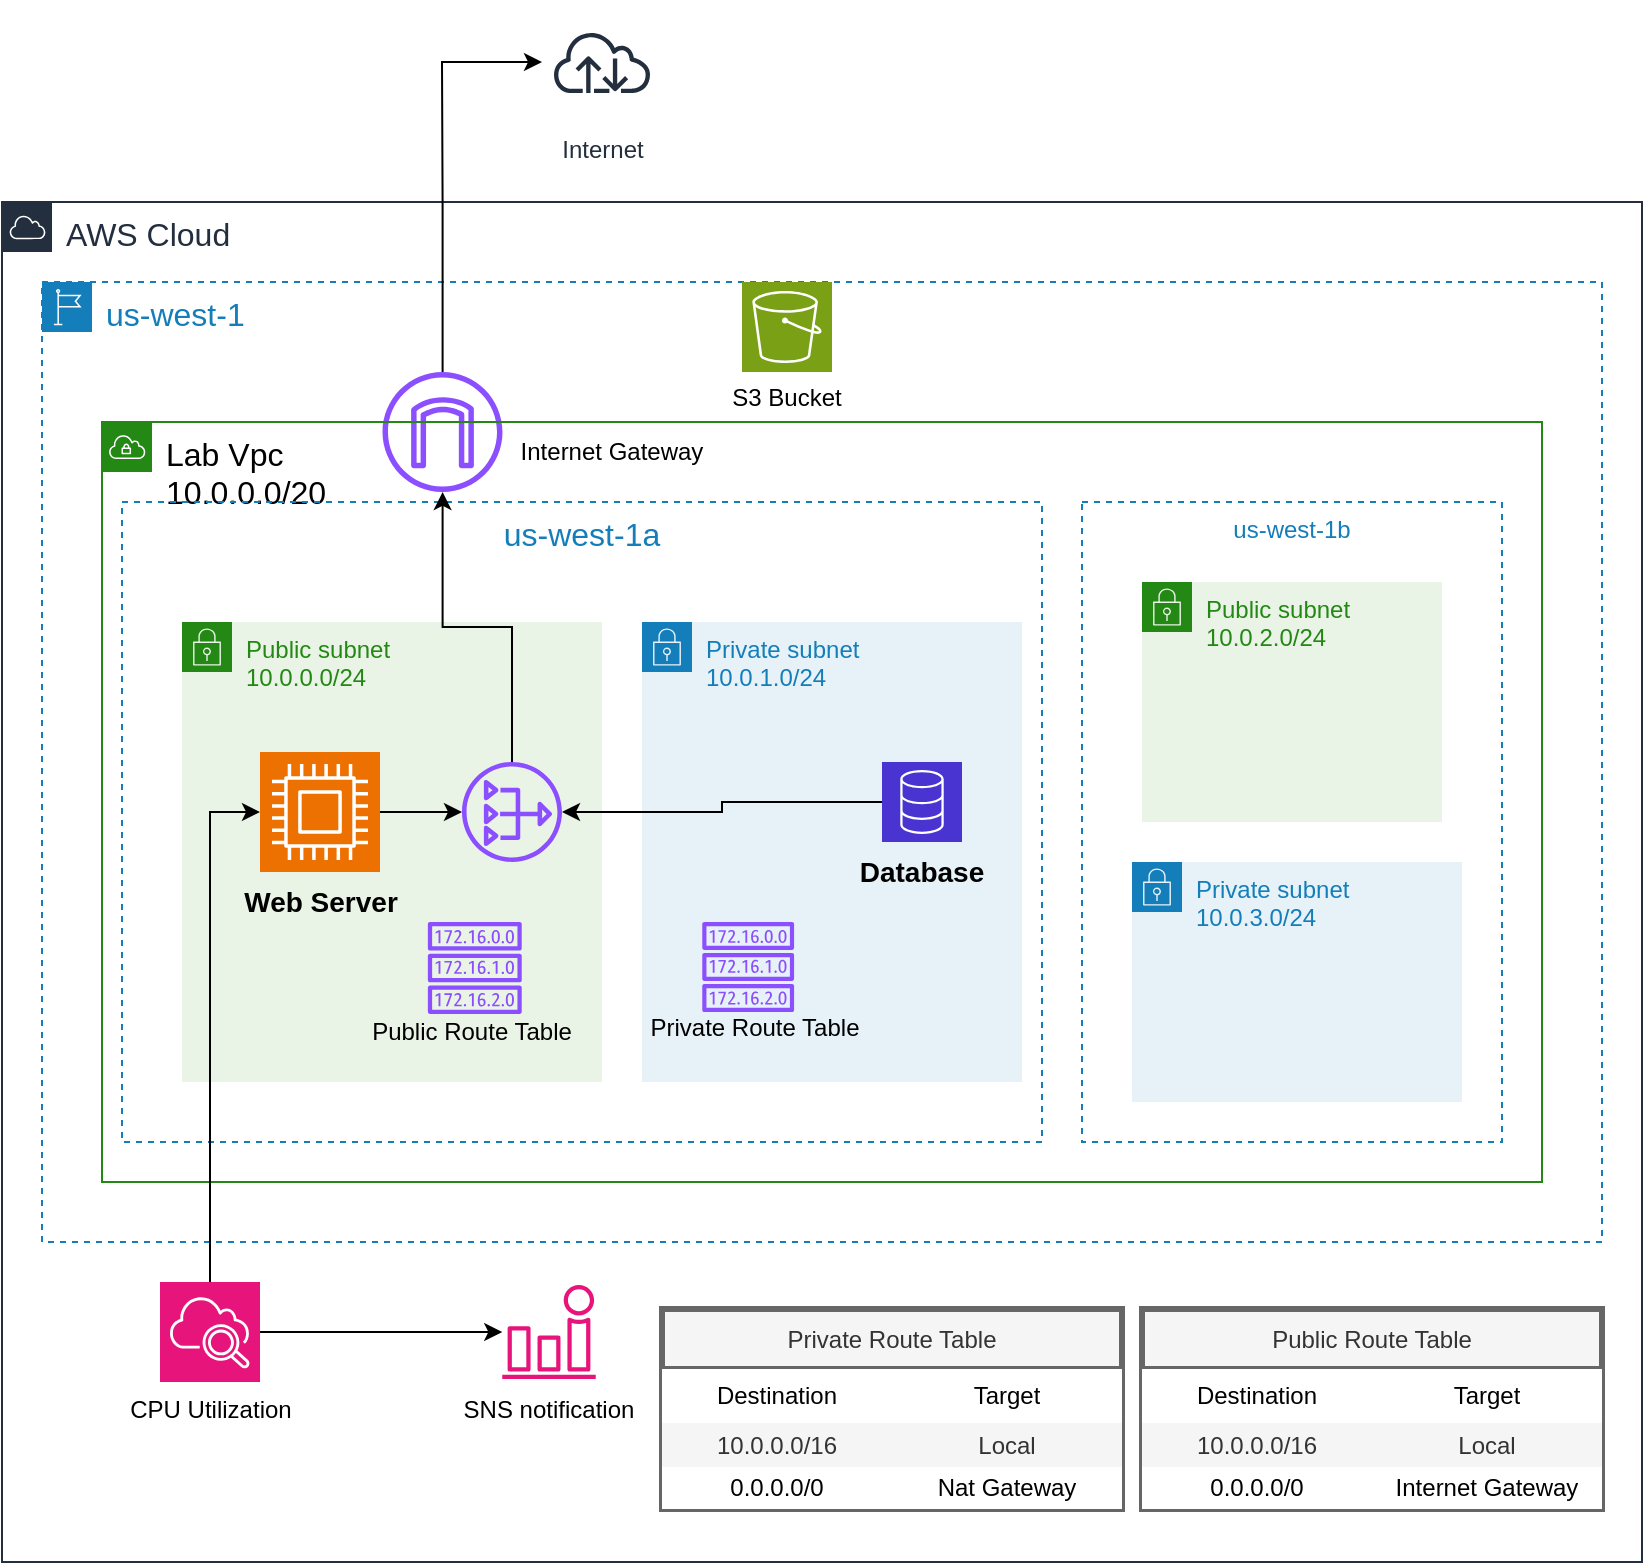 <mxfile version="22.0.3" type="device">
  <diagram name="Page-1" id="BDhZoucBbCDTCJZ2YAFx">
    <mxGraphModel dx="1182" dy="690" grid="1" gridSize="10" guides="1" tooltips="1" connect="1" arrows="1" fold="1" page="1" pageScale="1" pageWidth="850" pageHeight="1100" math="0" shadow="0">
      <root>
        <mxCell id="0" />
        <mxCell id="1" parent="0" />
        <mxCell id="Ns25BOS1uNBW71o0XdtV-1" value="AWS Cloud" style="points=[[0,0],[0.25,0],[0.5,0],[0.75,0],[1,0],[1,0.25],[1,0.5],[1,0.75],[1,1],[0.75,1],[0.5,1],[0.25,1],[0,1],[0,0.75],[0,0.5],[0,0.25]];outlineConnect=0;gradientColor=none;html=1;whiteSpace=wrap;fontSize=16;fontStyle=0;container=1;pointerEvents=0;collapsible=0;recursiveResize=0;shape=mxgraph.aws4.group;grIcon=mxgraph.aws4.group_aws_cloud;strokeColor=#232F3E;fillColor=none;verticalAlign=top;align=left;spacingLeft=30;fontColor=#232F3E;dashed=0;strokeWidth=1;rounded=0;" parent="1" vertex="1">
          <mxGeometry y="190" width="820" height="680" as="geometry" />
        </mxCell>
        <mxCell id="Ns25BOS1uNBW71o0XdtV-2" value="&lt;font style=&quot;font-size: 16px;&quot;&gt;us-west-1&lt;/font&gt;" style="points=[[0,0],[0.25,0],[0.5,0],[0.75,0],[1,0],[1,0.25],[1,0.5],[1,0.75],[1,1],[0.75,1],[0.5,1],[0.25,1],[0,1],[0,0.75],[0,0.5],[0,0.25]];outlineConnect=0;gradientColor=none;html=1;whiteSpace=wrap;fontSize=12;fontStyle=0;container=1;pointerEvents=0;collapsible=0;recursiveResize=0;shape=mxgraph.aws4.group;grIcon=mxgraph.aws4.group_region;strokeColor=#147EBA;fillColor=none;verticalAlign=top;align=left;spacingLeft=30;fontColor=#147EBA;dashed=1;rounded=0;" parent="Ns25BOS1uNBW71o0XdtV-1" vertex="1">
          <mxGeometry x="20" y="40" width="780" height="480" as="geometry" />
        </mxCell>
        <mxCell id="Ns25BOS1uNBW71o0XdtV-12" value="" style="outlineConnect=0;fontColor=#232F3E;gradientColor=none;fillColor=#8C4FFF;strokeColor=none;dashed=0;verticalLabelPosition=bottom;verticalAlign=top;align=center;html=1;fontSize=12;fontStyle=0;aspect=fixed;pointerEvents=1;shape=mxgraph.aws4.internet_gateway;rounded=0;" parent="Ns25BOS1uNBW71o0XdtV-2" vertex="1">
          <mxGeometry x="170.25" y="45" width="60" height="60" as="geometry" />
        </mxCell>
        <mxCell id="Ns25BOS1uNBW71o0XdtV-3" value="Lab Vpc&amp;nbsp;&lt;br style=&quot;font-size: 16px;&quot;&gt;10.0.0.0/20" style="points=[[0,0],[0.25,0],[0.5,0],[0.75,0],[1,0],[1,0.25],[1,0.5],[1,0.75],[1,1],[0.75,1],[0.5,1],[0.25,1],[0,1],[0,0.75],[0,0.5],[0,0.25]];outlineConnect=0;gradientColor=none;html=1;whiteSpace=wrap;fontSize=16;fontStyle=0;container=1;pointerEvents=0;collapsible=0;recursiveResize=0;shape=mxgraph.aws4.group;grIcon=mxgraph.aws4.group_vpc;strokeColor=#248814;fillColor=none;verticalAlign=top;align=left;spacingLeft=30;fontColor=#000000;dashed=0;rounded=0;" parent="Ns25BOS1uNBW71o0XdtV-2" vertex="1">
          <mxGeometry x="30" y="70" width="720" height="380" as="geometry" />
        </mxCell>
        <mxCell id="Ns25BOS1uNBW71o0XdtV-5" value="Public subnet&lt;br&gt;10.0.0.0/24" style="points=[[0,0],[0.25,0],[0.5,0],[0.75,0],[1,0],[1,0.25],[1,0.5],[1,0.75],[1,1],[0.75,1],[0.5,1],[0.25,1],[0,1],[0,0.75],[0,0.5],[0,0.25]];outlineConnect=0;gradientColor=none;html=1;whiteSpace=wrap;fontSize=12;fontStyle=0;container=1;pointerEvents=0;collapsible=0;recursiveResize=0;shape=mxgraph.aws4.group;grIcon=mxgraph.aws4.group_security_group;grStroke=0;strokeColor=#248814;fillColor=#E9F3E6;verticalAlign=top;align=left;spacingLeft=30;fontColor=#248814;dashed=0;rounded=0;" parent="Ns25BOS1uNBW71o0XdtV-3" vertex="1">
          <mxGeometry x="40" y="100" width="210" height="230" as="geometry" />
        </mxCell>
        <mxCell id="Ns25BOS1uNBW71o0XdtV-4" value="us-west-1a" style="fillColor=none;strokeColor=#147EBA;dashed=1;verticalAlign=top;fontStyle=0;fontColor=#147EBA;whiteSpace=wrap;html=1;fontSize=16;rounded=0;" parent="Ns25BOS1uNBW71o0XdtV-5" vertex="1">
          <mxGeometry x="-30" y="-60" width="460" height="320" as="geometry" />
        </mxCell>
        <mxCell id="Ns25BOS1uNBW71o0XdtV-16" value="" style="outlineConnect=0;fontColor=#232F3E;gradientColor=none;fillColor=#8C4FFF;strokeColor=none;dashed=0;verticalLabelPosition=bottom;verticalAlign=top;align=center;html=1;fontSize=12;fontStyle=0;aspect=fixed;pointerEvents=1;shape=mxgraph.aws4.nat_gateway;rounded=0;" parent="Ns25BOS1uNBW71o0XdtV-5" vertex="1">
          <mxGeometry x="140" y="70" width="50" height="50" as="geometry" />
        </mxCell>
        <mxCell id="Ns25BOS1uNBW71o0XdtV-116" value="" style="edgeStyle=orthogonalEdgeStyle;rounded=0;orthogonalLoop=1;jettySize=auto;html=1;" parent="Ns25BOS1uNBW71o0XdtV-5" source="Ns25BOS1uNBW71o0XdtV-7" target="Ns25BOS1uNBW71o0XdtV-16" edge="1">
          <mxGeometry relative="1" as="geometry" />
        </mxCell>
        <mxCell id="Ns25BOS1uNBW71o0XdtV-7" value="" style="points=[[0,0,0],[0.25,0,0],[0.5,0,0],[0.75,0,0],[1,0,0],[0,1,0],[0.25,1,0],[0.5,1,0],[0.75,1,0],[1,1,0],[0,0.25,0],[0,0.5,0],[0,0.75,0],[1,0.25,0],[1,0.5,0],[1,0.75,0]];outlineConnect=0;fontColor=#232F3E;fillColor=#ED7100;strokeColor=#ffffff;dashed=0;verticalLabelPosition=bottom;verticalAlign=top;align=center;html=1;fontSize=12;fontStyle=0;aspect=fixed;shape=mxgraph.aws4.resourceIcon;resIcon=mxgraph.aws4.compute;rounded=0;" parent="Ns25BOS1uNBW71o0XdtV-5" vertex="1">
          <mxGeometry x="39" y="65" width="60" height="60" as="geometry" />
        </mxCell>
        <mxCell id="Ns25BOS1uNBW71o0XdtV-8" value="Web Server" style="text;html=1;strokeColor=none;fillColor=none;align=center;verticalAlign=middle;whiteSpace=wrap;rounded=0;fontSize=14;fontStyle=1;" parent="Ns25BOS1uNBW71o0XdtV-5" vertex="1">
          <mxGeometry x="22.75" y="130" width="92.5" height="20" as="geometry" />
        </mxCell>
        <mxCell id="Ns25BOS1uNBW71o0XdtV-6" value="Private subnet&lt;br&gt;10.0.1.0/24" style="points=[[0,0],[0.25,0],[0.5,0],[0.75,0],[1,0],[1,0.25],[1,0.5],[1,0.75],[1,1],[0.75,1],[0.5,1],[0.25,1],[0,1],[0,0.75],[0,0.5],[0,0.25]];outlineConnect=0;gradientColor=none;html=1;whiteSpace=wrap;fontSize=12;fontStyle=0;container=1;pointerEvents=0;collapsible=0;recursiveResize=0;shape=mxgraph.aws4.group;grIcon=mxgraph.aws4.group_security_group;grStroke=0;strokeColor=#147EBA;fillColor=#E6F2F8;verticalAlign=top;align=left;spacingLeft=30;fontColor=#147EBA;dashed=0;rounded=0;" parent="Ns25BOS1uNBW71o0XdtV-3" vertex="1">
          <mxGeometry x="270" y="100" width="190" height="230" as="geometry" />
        </mxCell>
        <mxCell id="Ns25BOS1uNBW71o0XdtV-19" value="" style="outlineConnect=0;fontColor=#232F3E;gradientColor=none;fillColor=#8C4FFF;strokeColor=none;dashed=0;verticalLabelPosition=bottom;verticalAlign=top;align=center;html=1;fontSize=12;fontStyle=0;aspect=fixed;pointerEvents=1;shape=mxgraph.aws4.route_table;rounded=0;" parent="Ns25BOS1uNBW71o0XdtV-6" vertex="1">
          <mxGeometry x="30.0" y="150" width="46.18" height="45" as="geometry" />
        </mxCell>
        <mxCell id="Ns25BOS1uNBW71o0XdtV-22" value="Private Route Table" style="text;html=1;strokeColor=none;fillColor=none;align=center;verticalAlign=middle;whiteSpace=wrap;rounded=0;" parent="Ns25BOS1uNBW71o0XdtV-6" vertex="1">
          <mxGeometry y="195" width="113.09" height="15" as="geometry" />
        </mxCell>
        <mxCell id="Ns25BOS1uNBW71o0XdtV-112" value="" style="sketch=0;points=[[0,0,0],[0.25,0,0],[0.5,0,0],[0.75,0,0],[1,0,0],[0,1,0],[0.25,1,0],[0.5,1,0],[0.75,1,0],[1,1,0],[0,0.25,0],[0,0.5,0],[0,0.75,0],[1,0.25,0],[1,0.5,0],[1,0.75,0]];outlineConnect=0;fontColor=#232F3E;fillColor=#4934D1;strokeColor=#ffffff;dashed=0;verticalLabelPosition=bottom;verticalAlign=top;align=center;html=1;fontSize=12;fontStyle=0;aspect=fixed;shape=mxgraph.aws4.resourceIcon;resIcon=mxgraph.aws4.database;" parent="Ns25BOS1uNBW71o0XdtV-6" vertex="1">
          <mxGeometry x="120" y="70" width="40" height="40" as="geometry" />
        </mxCell>
        <mxCell id="Ns25BOS1uNBW71o0XdtV-113" value="&lt;font style=&quot;font-size: 14px;&quot;&gt;&lt;b&gt;Database&lt;/b&gt;&lt;/font&gt;" style="text;html=1;strokeColor=none;fillColor=none;align=center;verticalAlign=middle;whiteSpace=wrap;rounded=0;" parent="Ns25BOS1uNBW71o0XdtV-6" vertex="1">
          <mxGeometry x="110" y="110" width="60" height="30" as="geometry" />
        </mxCell>
        <mxCell id="Ns25BOS1uNBW71o0XdtV-103" value="Internet Gateway" style="text;html=1;strokeColor=none;fillColor=none;align=center;verticalAlign=middle;whiteSpace=wrap;rounded=0;" parent="Ns25BOS1uNBW71o0XdtV-3" vertex="1">
          <mxGeometry x="205" width="100" height="30" as="geometry" />
        </mxCell>
        <mxCell id="Ns25BOS1uNBW71o0XdtV-115" value="" style="edgeStyle=orthogonalEdgeStyle;rounded=0;orthogonalLoop=1;jettySize=auto;html=1;" parent="Ns25BOS1uNBW71o0XdtV-3" source="Ns25BOS1uNBW71o0XdtV-112" target="Ns25BOS1uNBW71o0XdtV-16" edge="1">
          <mxGeometry relative="1" as="geometry">
            <mxPoint x="310" y="170" as="targetPoint" />
          </mxGeometry>
        </mxCell>
        <mxCell id="gm8xU3Txg-6auZcXU6Fv-2" value="us-west-1b" style="fillColor=none;strokeColor=#147EBA;dashed=1;verticalAlign=top;fontStyle=0;fontColor=#147EBA;whiteSpace=wrap;html=1;" vertex="1" parent="Ns25BOS1uNBW71o0XdtV-3">
          <mxGeometry x="490" y="40" width="210" height="320" as="geometry" />
        </mxCell>
        <mxCell id="gm8xU3Txg-6auZcXU6Fv-3" value="Private subnet&lt;br style=&quot;border-color: var(--border-color);&quot;&gt;10.0.3.0/24" style="points=[[0,0],[0.25,0],[0.5,0],[0.75,0],[1,0],[1,0.25],[1,0.5],[1,0.75],[1,1],[0.75,1],[0.5,1],[0.25,1],[0,1],[0,0.75],[0,0.5],[0,0.25]];outlineConnect=0;gradientColor=none;html=1;whiteSpace=wrap;fontSize=12;fontStyle=0;container=1;pointerEvents=0;collapsible=0;recursiveResize=0;shape=mxgraph.aws4.group;grIcon=mxgraph.aws4.group_security_group;grStroke=0;strokeColor=#147EBA;fillColor=#E6F2F8;verticalAlign=top;align=left;spacingLeft=30;fontColor=#147EBA;dashed=0;" vertex="1" parent="Ns25BOS1uNBW71o0XdtV-3">
          <mxGeometry x="515" y="220" width="165" height="120" as="geometry" />
        </mxCell>
        <mxCell id="gm8xU3Txg-6auZcXU6Fv-6" value="Public subnet&lt;br&gt;10.0.2.0/24" style="points=[[0,0],[0.25,0],[0.5,0],[0.75,0],[1,0],[1,0.25],[1,0.5],[1,0.75],[1,1],[0.75,1],[0.5,1],[0.25,1],[0,1],[0,0.75],[0,0.5],[0,0.25]];outlineConnect=0;gradientColor=none;html=1;whiteSpace=wrap;fontSize=12;fontStyle=0;container=1;pointerEvents=0;collapsible=0;recursiveResize=0;shape=mxgraph.aws4.group;grIcon=mxgraph.aws4.group_security_group;grStroke=0;strokeColor=#248814;fillColor=#E9F3E6;verticalAlign=top;align=left;spacingLeft=30;fontColor=#248814;dashed=0;" vertex="1" parent="Ns25BOS1uNBW71o0XdtV-3">
          <mxGeometry x="520" y="80" width="150" height="120" as="geometry" />
        </mxCell>
        <mxCell id="Ns25BOS1uNBW71o0XdtV-18" value="" style="edgeStyle=orthogonalEdgeStyle;rounded=0;orthogonalLoop=1;jettySize=auto;html=1;" parent="Ns25BOS1uNBW71o0XdtV-2" source="Ns25BOS1uNBW71o0XdtV-16" target="Ns25BOS1uNBW71o0XdtV-12" edge="1">
          <mxGeometry relative="1" as="geometry">
            <mxPoint x="235" y="155" as="targetPoint" />
          </mxGeometry>
        </mxCell>
        <mxCell id="Ns25BOS1uNBW71o0XdtV-93" value="" style="points=[[0,0,0],[0.25,0,0],[0.5,0,0],[0.75,0,0],[1,0,0],[0,1,0],[0.25,1,0],[0.5,1,0],[0.75,1,0],[1,1,0],[0,0.25,0],[0,0.5,0],[0,0.75,0],[1,0.25,0],[1,0.5,0],[1,0.75,0]];outlineConnect=0;fontColor=#232F3E;fillColor=#7AA116;strokeColor=#ffffff;dashed=0;verticalLabelPosition=bottom;verticalAlign=top;align=center;html=1;fontSize=12;fontStyle=0;aspect=fixed;shape=mxgraph.aws4.resourceIcon;resIcon=mxgraph.aws4.s3;rounded=0;" parent="Ns25BOS1uNBW71o0XdtV-2" vertex="1">
          <mxGeometry x="350" width="45" height="45" as="geometry" />
        </mxCell>
        <mxCell id="Ns25BOS1uNBW71o0XdtV-102" value="S3 Bucket" style="text;html=1;strokeColor=none;fillColor=none;align=center;verticalAlign=middle;whiteSpace=wrap;rounded=0;" parent="Ns25BOS1uNBW71o0XdtV-2" vertex="1">
          <mxGeometry x="340" y="45" width="65" height="25" as="geometry" />
        </mxCell>
        <mxCell id="Ns25BOS1uNBW71o0XdtV-100" value="" style="edgeStyle=orthogonalEdgeStyle;rounded=0;orthogonalLoop=1;jettySize=auto;html=1;" parent="Ns25BOS1uNBW71o0XdtV-1" source="Ns25BOS1uNBW71o0XdtV-94" target="Ns25BOS1uNBW71o0XdtV-97" edge="1">
          <mxGeometry relative="1" as="geometry" />
        </mxCell>
        <mxCell id="Ns25BOS1uNBW71o0XdtV-94" value="" style="points=[[0,0,0],[0.25,0,0],[0.5,0,0],[0.75,0,0],[1,0,0],[0,1,0],[0.25,1,0],[0.5,1,0],[0.75,1,0],[1,1,0],[0,0.25,0],[0,0.5,0],[0,0.75,0],[1,0.25,0],[1,0.5,0],[1,0.75,0]];points=[[0,0,0],[0.25,0,0],[0.5,0,0],[0.75,0,0],[1,0,0],[0,1,0],[0.25,1,0],[0.5,1,0],[0.75,1,0],[1,1,0],[0,0.25,0],[0,0.5,0],[0,0.75,0],[1,0.25,0],[1,0.5,0],[1,0.75,0]];outlineConnect=0;fontColor=#232F3E;fillColor=#E7157B;strokeColor=#ffffff;dashed=0;verticalLabelPosition=bottom;verticalAlign=top;align=center;html=1;fontSize=12;fontStyle=0;aspect=fixed;shape=mxgraph.aws4.resourceIcon;resIcon=mxgraph.aws4.cloudwatch_2;rounded=0;" parent="Ns25BOS1uNBW71o0XdtV-1" vertex="1">
          <mxGeometry x="79" y="540" width="50" height="50" as="geometry" />
        </mxCell>
        <mxCell id="Ns25BOS1uNBW71o0XdtV-96" value="CPU Utilization" style="text;html=1;strokeColor=none;fillColor=none;align=center;verticalAlign=middle;whiteSpace=wrap;rounded=0;" parent="Ns25BOS1uNBW71o0XdtV-1" vertex="1">
          <mxGeometry x="53.5" y="588.5" width="101" height="30" as="geometry" />
        </mxCell>
        <mxCell id="Ns25BOS1uNBW71o0XdtV-97" value="" style="outlineConnect=0;fontColor=#232F3E;gradientColor=none;fillColor=#E7157B;strokeColor=none;dashed=0;verticalLabelPosition=bottom;verticalAlign=top;align=center;html=1;fontSize=12;fontStyle=0;aspect=fixed;pointerEvents=1;shape=mxgraph.aws4.alarm;rounded=0;" parent="Ns25BOS1uNBW71o0XdtV-1" vertex="1">
          <mxGeometry x="250" y="541.5" width="47" height="47" as="geometry" />
        </mxCell>
        <mxCell id="Ns25BOS1uNBW71o0XdtV-99" value="" style="edgeStyle=orthogonalEdgeStyle;rounded=0;orthogonalLoop=1;jettySize=auto;html=1;entryX=0;entryY=0.5;entryDx=0;entryDy=0;entryPerimeter=0;" parent="Ns25BOS1uNBW71o0XdtV-1" source="Ns25BOS1uNBW71o0XdtV-94" target="Ns25BOS1uNBW71o0XdtV-7" edge="1">
          <mxGeometry relative="1" as="geometry" />
        </mxCell>
        <mxCell id="Ns25BOS1uNBW71o0XdtV-101" value="SNS notification" style="text;html=1;strokeColor=none;fillColor=none;align=center;verticalAlign=middle;whiteSpace=wrap;rounded=0;" parent="Ns25BOS1uNBW71o0XdtV-1" vertex="1">
          <mxGeometry x="225.25" y="588.5" width="96.5" height="30" as="geometry" />
        </mxCell>
        <mxCell id="Ns25BOS1uNBW71o0XdtV-83" value="Private Route Table" style="shape=table;startSize=30;container=1;collapsible=0;childLayout=tableLayout;labelBackgroundColor=none;align=center;labelBorderColor=none;strokeWidth=3;fillStyle=solid;rounded=0;fillColor=#f5f5f5;fontColor=#333333;strokeColor=#666666;whiteSpace=wrap;html=1;gradientColor=none;swimlaneFillColor=default;" parent="Ns25BOS1uNBW71o0XdtV-1" vertex="1">
          <mxGeometry x="330" y="553.5" width="230" height="100" as="geometry" />
        </mxCell>
        <mxCell id="Ns25BOS1uNBW71o0XdtV-84" style="shape=tableRow;horizontal=0;startSize=0;swimlaneHead=0;swimlaneBody=0;strokeColor=inherit;top=0;left=0;bottom=0;right=0;collapsible=0;dropTarget=0;fillColor=none;points=[[0,0.5],[1,0.5]];portConstraint=eastwest;rounded=0;" parent="Ns25BOS1uNBW71o0XdtV-83" vertex="1">
          <mxGeometry y="30" width="230" height="27" as="geometry" />
        </mxCell>
        <mxCell id="Ns25BOS1uNBW71o0XdtV-85" value="Destination" style="shape=partialRectangle;html=1;whiteSpace=wrap;connectable=0;overflow=hidden;top=0;left=0;bottom=0;right=0;pointerEvents=1;labelBackgroundColor=none;strokeWidth=2;rounded=0;" parent="Ns25BOS1uNBW71o0XdtV-84" vertex="1">
          <mxGeometry width="115" height="27" as="geometry">
            <mxRectangle width="115" height="27" as="alternateBounds" />
          </mxGeometry>
        </mxCell>
        <mxCell id="Ns25BOS1uNBW71o0XdtV-86" value="Target" style="shape=partialRectangle;connectable=0;overflow=hidden;top=0;left=0;bottom=0;right=0;pointerEvents=1;labelBackgroundColor=none;whiteSpace=wrap;html=1;labelBorderColor=none;fillStyle=solid;strokeWidth=2;rounded=0;" parent="Ns25BOS1uNBW71o0XdtV-84" vertex="1">
          <mxGeometry x="115" width="115" height="27" as="geometry">
            <mxRectangle width="115" height="27" as="alternateBounds" />
          </mxGeometry>
        </mxCell>
        <mxCell id="Ns25BOS1uNBW71o0XdtV-87" style="shape=tableRow;horizontal=0;startSize=0;swimlaneHead=0;swimlaneBody=0;strokeColor=inherit;top=0;left=0;bottom=0;right=0;collapsible=0;dropTarget=0;fillColor=none;points=[[0,0.5],[1,0.5]];portConstraint=eastwest;rounded=0;" parent="Ns25BOS1uNBW71o0XdtV-83" vertex="1">
          <mxGeometry y="57" width="230" height="22" as="geometry" />
        </mxCell>
        <mxCell id="Ns25BOS1uNBW71o0XdtV-88" value="10.0.0.0/16" style="shape=partialRectangle;html=1;whiteSpace=wrap;connectable=0;overflow=hidden;top=0;left=0;bottom=0;right=0;pointerEvents=1;labelBackgroundColor=none;fillColor=#f5f5f5;fontColor=#333333;strokeColor=#666666;strokeWidth=2;perimeterSpacing=0;rounded=0;" parent="Ns25BOS1uNBW71o0XdtV-87" vertex="1">
          <mxGeometry width="115" height="22" as="geometry">
            <mxRectangle width="115" height="22" as="alternateBounds" />
          </mxGeometry>
        </mxCell>
        <mxCell id="Ns25BOS1uNBW71o0XdtV-89" value="Local" style="shape=partialRectangle;html=1;whiteSpace=wrap;connectable=0;overflow=hidden;top=0;left=0;bottom=0;right=0;pointerEvents=1;fillColor=#f5f5f5;fontColor=#333333;strokeColor=#666666;strokeWidth=2;rounded=0;" parent="Ns25BOS1uNBW71o0XdtV-87" vertex="1">
          <mxGeometry x="115" width="115" height="22" as="geometry">
            <mxRectangle width="115" height="22" as="alternateBounds" />
          </mxGeometry>
        </mxCell>
        <mxCell id="Ns25BOS1uNBW71o0XdtV-90" style="shape=tableRow;horizontal=0;startSize=0;swimlaneHead=0;swimlaneBody=0;strokeColor=inherit;top=0;left=0;bottom=0;right=0;collapsible=0;dropTarget=0;fillColor=none;points=[[0,0.5],[1,0.5]];portConstraint=eastwest;rounded=0;" parent="Ns25BOS1uNBW71o0XdtV-83" vertex="1">
          <mxGeometry y="79" width="230" height="21" as="geometry" />
        </mxCell>
        <mxCell id="Ns25BOS1uNBW71o0XdtV-91" value="0.0.0.0/0" style="shape=partialRectangle;html=1;whiteSpace=wrap;connectable=0;overflow=hidden;top=0;left=0;bottom=0;right=0;pointerEvents=1;strokeWidth=2;rounded=0;" parent="Ns25BOS1uNBW71o0XdtV-90" vertex="1">
          <mxGeometry width="115" height="21" as="geometry">
            <mxRectangle width="115" height="21" as="alternateBounds" />
          </mxGeometry>
        </mxCell>
        <mxCell id="Ns25BOS1uNBW71o0XdtV-92" value="Nat Gateway" style="shape=partialRectangle;html=1;whiteSpace=wrap;connectable=0;overflow=hidden;top=0;left=0;bottom=0;right=0;pointerEvents=1;strokeWidth=2;rounded=0;" parent="Ns25BOS1uNBW71o0XdtV-90" vertex="1">
          <mxGeometry x="115" width="115" height="21" as="geometry">
            <mxRectangle width="115" height="21" as="alternateBounds" />
          </mxGeometry>
        </mxCell>
        <mxCell id="Ns25BOS1uNBW71o0XdtV-63" value="Public Route Table" style="shape=table;startSize=30;container=1;collapsible=0;childLayout=tableLayout;labelBackgroundColor=none;align=center;labelBorderColor=none;strokeWidth=3;fillStyle=solid;rounded=0;fillColor=#f5f5f5;fontColor=#333333;strokeColor=#666666;whiteSpace=wrap;html=1;gradientColor=none;swimlaneFillColor=default;" parent="Ns25BOS1uNBW71o0XdtV-1" vertex="1">
          <mxGeometry x="570" y="553.5" width="230" height="100" as="geometry" />
        </mxCell>
        <mxCell id="Ns25BOS1uNBW71o0XdtV-80" style="shape=tableRow;horizontal=0;startSize=0;swimlaneHead=0;swimlaneBody=0;strokeColor=inherit;top=0;left=0;bottom=0;right=0;collapsible=0;dropTarget=0;fillColor=none;points=[[0,0.5],[1,0.5]];portConstraint=eastwest;rounded=0;" parent="Ns25BOS1uNBW71o0XdtV-63" vertex="1">
          <mxGeometry y="30" width="230" height="27" as="geometry" />
        </mxCell>
        <mxCell id="Ns25BOS1uNBW71o0XdtV-81" value="Destination" style="shape=partialRectangle;html=1;whiteSpace=wrap;connectable=0;overflow=hidden;top=0;left=0;bottom=0;right=0;pointerEvents=1;labelBackgroundColor=none;strokeWidth=2;rounded=0;" parent="Ns25BOS1uNBW71o0XdtV-80" vertex="1">
          <mxGeometry width="115" height="27" as="geometry">
            <mxRectangle width="115" height="27" as="alternateBounds" />
          </mxGeometry>
        </mxCell>
        <mxCell id="Ns25BOS1uNBW71o0XdtV-82" value="Target" style="shape=partialRectangle;connectable=0;overflow=hidden;top=0;left=0;bottom=0;right=0;pointerEvents=1;labelBackgroundColor=none;whiteSpace=wrap;html=1;labelBorderColor=none;fillStyle=solid;strokeWidth=2;rounded=0;" parent="Ns25BOS1uNBW71o0XdtV-80" vertex="1">
          <mxGeometry x="115" width="115" height="27" as="geometry">
            <mxRectangle width="115" height="27" as="alternateBounds" />
          </mxGeometry>
        </mxCell>
        <mxCell id="Ns25BOS1uNBW71o0XdtV-77" style="shape=tableRow;horizontal=0;startSize=0;swimlaneHead=0;swimlaneBody=0;strokeColor=inherit;top=0;left=0;bottom=0;right=0;collapsible=0;dropTarget=0;fillColor=none;points=[[0,0.5],[1,0.5]];portConstraint=eastwest;rounded=0;" parent="Ns25BOS1uNBW71o0XdtV-63" vertex="1">
          <mxGeometry y="57" width="230" height="22" as="geometry" />
        </mxCell>
        <mxCell id="Ns25BOS1uNBW71o0XdtV-78" value="10.0.0.0/16" style="shape=partialRectangle;html=1;whiteSpace=wrap;connectable=0;overflow=hidden;top=0;left=0;bottom=0;right=0;pointerEvents=1;labelBackgroundColor=none;fillColor=#f5f5f5;fontColor=#333333;strokeColor=#666666;strokeWidth=2;perimeterSpacing=0;rounded=0;" parent="Ns25BOS1uNBW71o0XdtV-77" vertex="1">
          <mxGeometry width="115" height="22" as="geometry">
            <mxRectangle width="115" height="22" as="alternateBounds" />
          </mxGeometry>
        </mxCell>
        <mxCell id="Ns25BOS1uNBW71o0XdtV-79" value="Local" style="shape=partialRectangle;html=1;whiteSpace=wrap;connectable=0;overflow=hidden;top=0;left=0;bottom=0;right=0;pointerEvents=1;fillColor=#f5f5f5;fontColor=#333333;strokeColor=#666666;strokeWidth=2;rounded=0;" parent="Ns25BOS1uNBW71o0XdtV-77" vertex="1">
          <mxGeometry x="115" width="115" height="22" as="geometry">
            <mxRectangle width="115" height="22" as="alternateBounds" />
          </mxGeometry>
        </mxCell>
        <mxCell id="Ns25BOS1uNBW71o0XdtV-74" style="shape=tableRow;horizontal=0;startSize=0;swimlaneHead=0;swimlaneBody=0;strokeColor=inherit;top=0;left=0;bottom=0;right=0;collapsible=0;dropTarget=0;fillColor=none;points=[[0,0.5],[1,0.5]];portConstraint=eastwest;rounded=0;" parent="Ns25BOS1uNBW71o0XdtV-63" vertex="1">
          <mxGeometry y="79" width="230" height="21" as="geometry" />
        </mxCell>
        <mxCell id="Ns25BOS1uNBW71o0XdtV-75" value="0.0.0.0/0" style="shape=partialRectangle;html=1;whiteSpace=wrap;connectable=0;overflow=hidden;top=0;left=0;bottom=0;right=0;pointerEvents=1;strokeWidth=2;rounded=0;" parent="Ns25BOS1uNBW71o0XdtV-74" vertex="1">
          <mxGeometry width="115" height="21" as="geometry">
            <mxRectangle width="115" height="21" as="alternateBounds" />
          </mxGeometry>
        </mxCell>
        <mxCell id="Ns25BOS1uNBW71o0XdtV-76" value="Internet Gateway" style="shape=partialRectangle;html=1;whiteSpace=wrap;connectable=0;overflow=hidden;top=0;left=0;bottom=0;right=0;pointerEvents=1;strokeWidth=2;rounded=0;" parent="Ns25BOS1uNBW71o0XdtV-74" vertex="1">
          <mxGeometry x="115" width="115" height="21" as="geometry">
            <mxRectangle width="115" height="21" as="alternateBounds" />
          </mxGeometry>
        </mxCell>
        <mxCell id="Ns25BOS1uNBW71o0XdtV-20" value="" style="outlineConnect=0;fontColor=#232F3E;gradientColor=none;fillColor=#8C4FFF;strokeColor=none;dashed=0;verticalLabelPosition=bottom;verticalAlign=top;align=center;html=1;fontSize=12;fontStyle=0;aspect=fixed;pointerEvents=1;shape=mxgraph.aws4.route_table;rounded=0;" parent="1" vertex="1">
          <mxGeometry x="212.79" y="550" width="47.21" height="46" as="geometry" />
        </mxCell>
        <mxCell id="Ns25BOS1uNBW71o0XdtV-24" value="Public Route Table" style="text;html=1;strokeColor=none;fillColor=none;align=center;verticalAlign=middle;whiteSpace=wrap;rounded=0;" parent="1" vertex="1">
          <mxGeometry x="180" y="595" width="110" height="20" as="geometry" />
        </mxCell>
        <mxCell id="Ns25BOS1uNBW71o0XdtV-106" value="Internet" style="sketch=0;outlineConnect=0;fontColor=#232F3E;gradientColor=none;strokeColor=#232F3E;fillColor=#ffffff;dashed=0;verticalLabelPosition=bottom;verticalAlign=top;align=center;html=1;fontSize=12;fontStyle=0;aspect=fixed;shape=mxgraph.aws4.resourceIcon;resIcon=mxgraph.aws4.internet;" parent="1" vertex="1">
          <mxGeometry x="270" y="90" width="60" height="60" as="geometry" />
        </mxCell>
        <mxCell id="Ns25BOS1uNBW71o0XdtV-105" value="" style="edgeStyle=orthogonalEdgeStyle;rounded=0;orthogonalLoop=1;jettySize=auto;html=1;" parent="1" source="Ns25BOS1uNBW71o0XdtV-12" target="Ns25BOS1uNBW71o0XdtV-106" edge="1">
          <mxGeometry relative="1" as="geometry">
            <mxPoint x="230" y="120" as="targetPoint" />
            <Array as="points">
              <mxPoint x="220" y="191" />
              <mxPoint x="220" y="120" />
            </Array>
          </mxGeometry>
        </mxCell>
      </root>
    </mxGraphModel>
  </diagram>
</mxfile>
